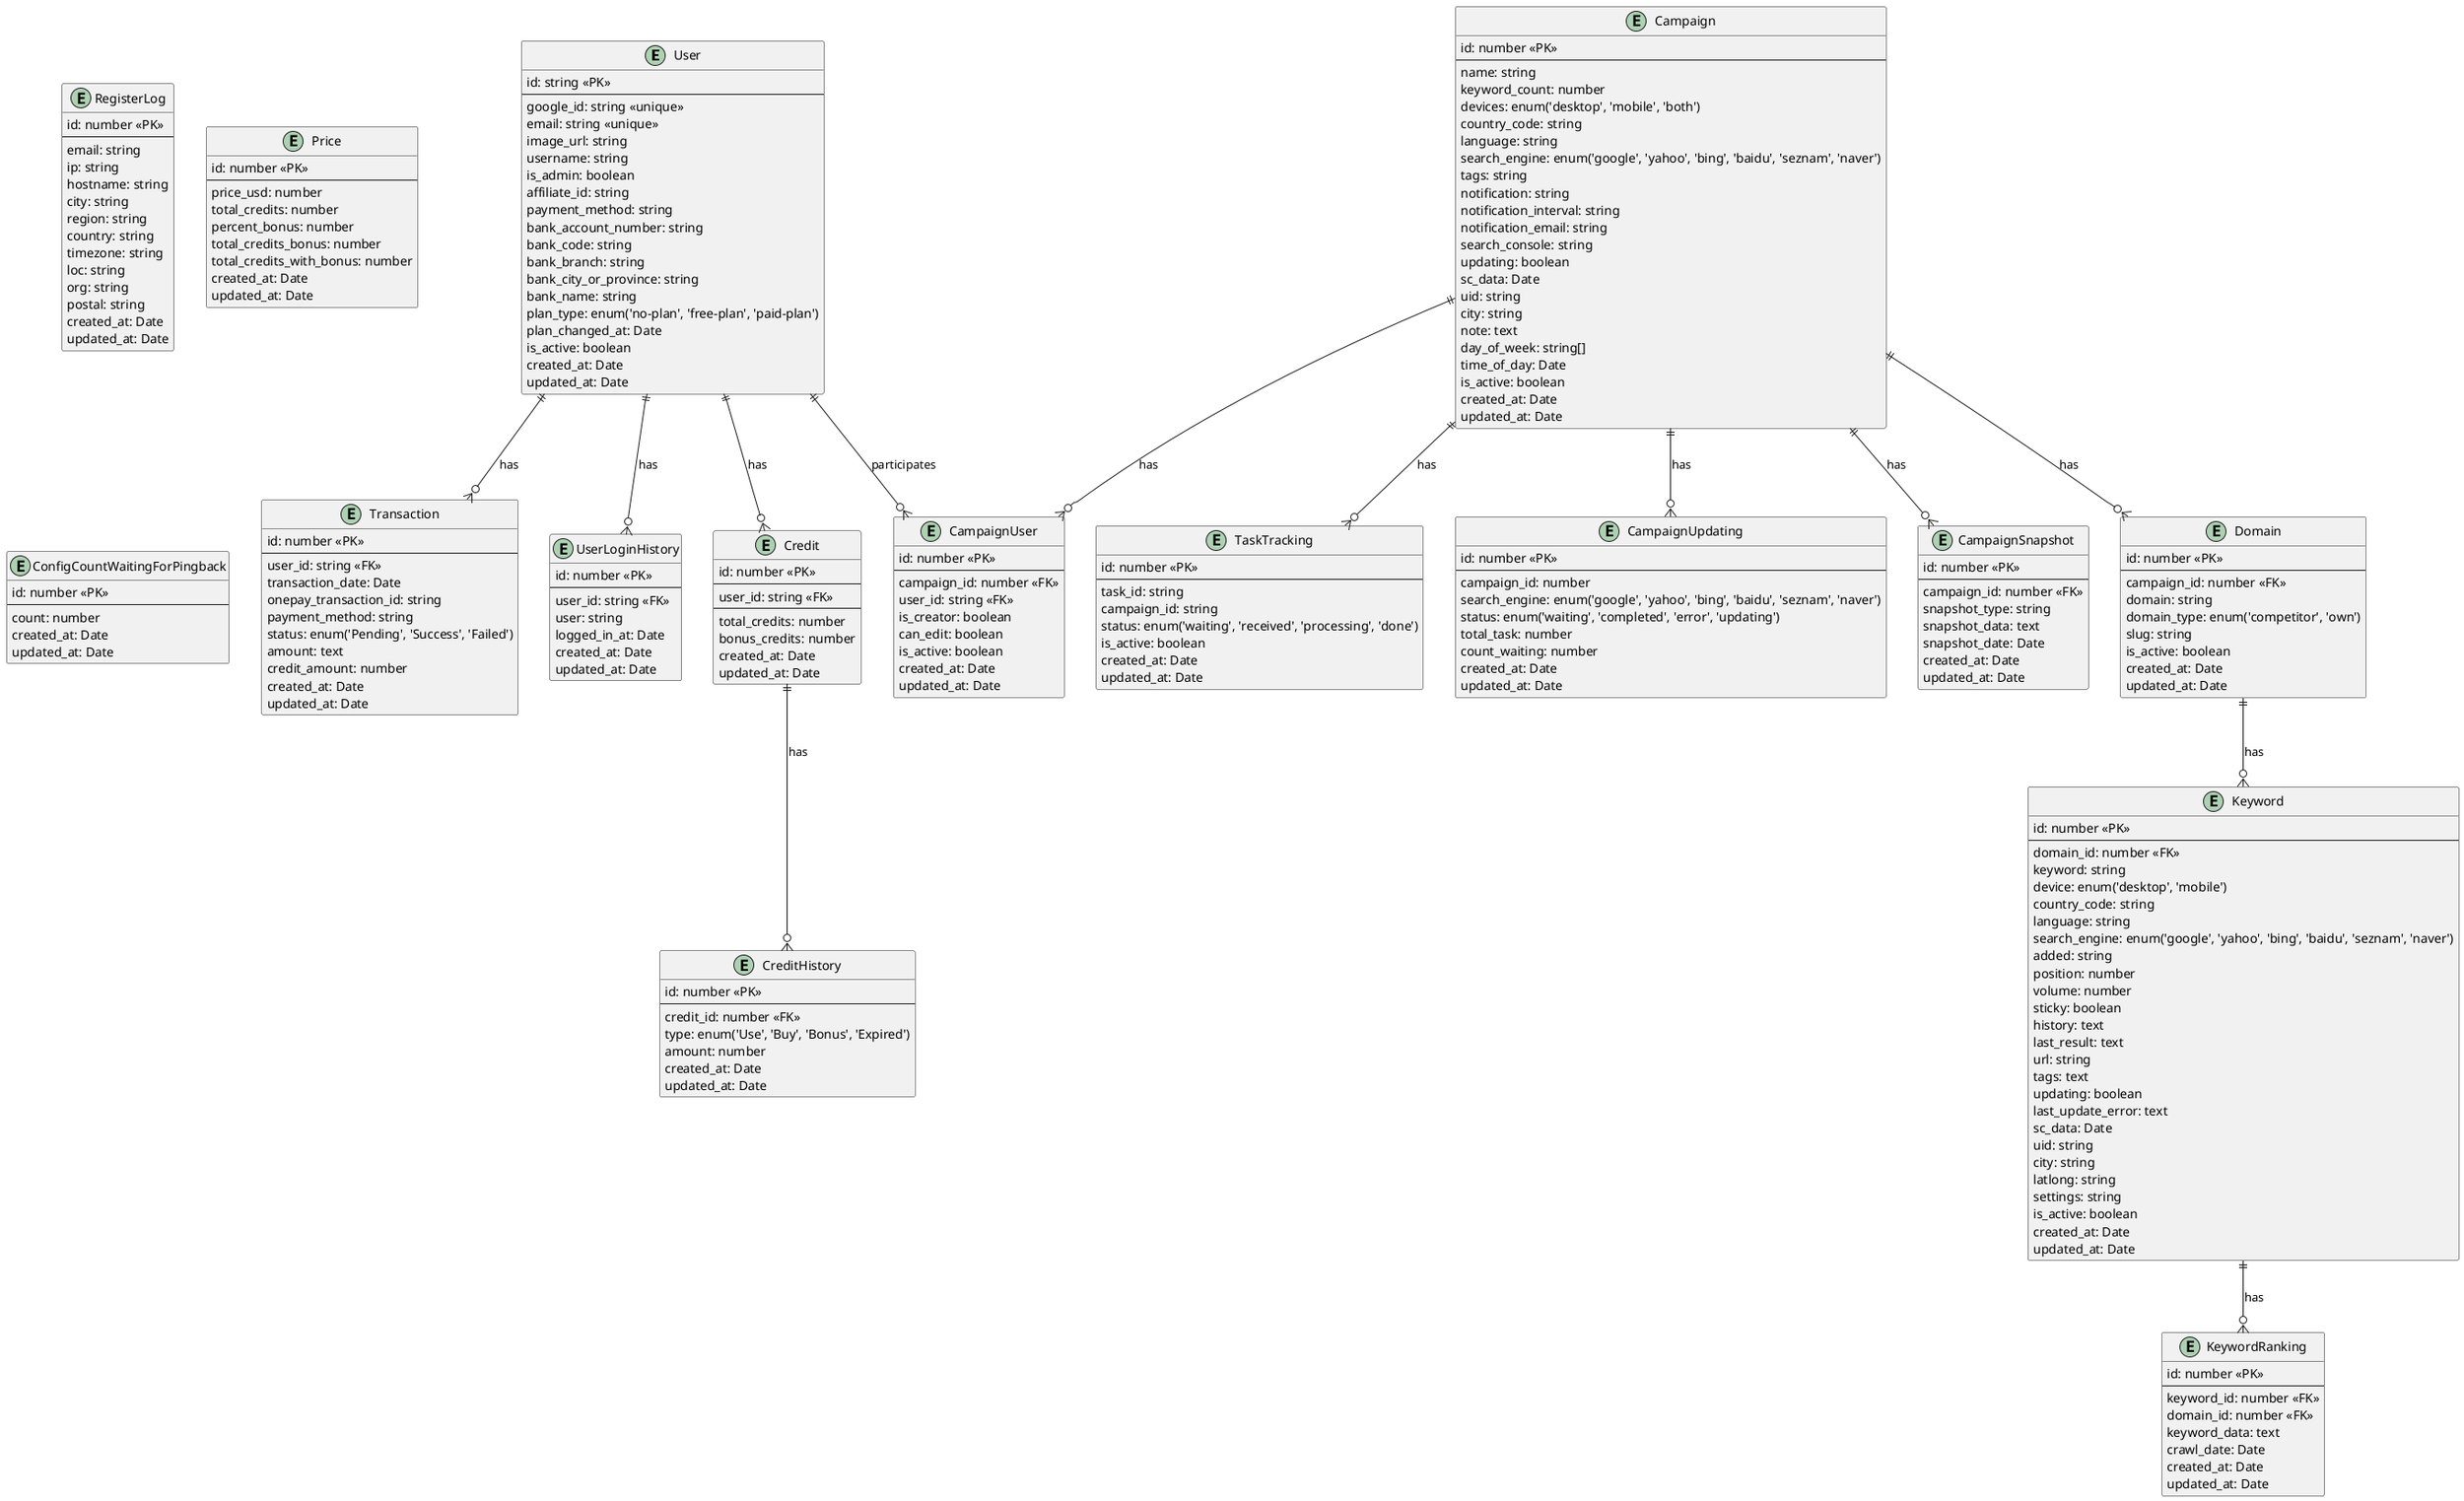 @startuml Database_ERD

' User Entity
entity "User" as user {
    id: string <<PK>>
    --
    google_id: string <<unique>>
    email: string <<unique>>
    image_url: string
    username: string
    is_admin: boolean
    affiliate_id: string
    payment_method: string
    bank_account_number: string
    bank_code: string
    bank_branch: string
    bank_city_or_province: string
    bank_name: string
    plan_type: enum('no-plan', 'free-plan', 'paid-plan')
    plan_changed_at: Date
    is_active: boolean
    created_at: Date
    updated_at: Date
}

' Credit Entity
entity "Credit" as credit {
    id: number <<PK>>
    --
    user_id: string <<FK>>
    --
    total_credits: number
    bonus_credits: number
    created_at: Date
    updated_at: Date
}

' CreditHistory Entity
entity "CreditHistory" as creditHistory {
    id: number <<PK>>
    --
    credit_id: number <<FK>>
    type: enum('Use', 'Buy', 'Bonus', 'Expired')
    amount: number
    created_at: Date
    updated_at: Date
}

' Campaign Entity
entity "Campaign" as campaign {
    id: number <<PK>>
    --
    name: string
    keyword_count: number
    devices: enum('desktop', 'mobile', 'both')
    country_code: string
    language: string
    search_engine: enum('google', 'yahoo', 'bing', 'baidu', 'seznam', 'naver')
    tags: string
    notification: string
    notification_interval: string
    notification_email: string
    search_console: string
    updating: boolean
    sc_data: Date
    uid: string
    city: string
    note: text
    day_of_week: string[]
    time_of_day: Date
    is_active: boolean
    created_at: Date
    updated_at: Date
}

' CampaignSnapshot Entity
entity "CampaignSnapshot" as campaignSnapshot {
    id: number <<PK>>
    --
    campaign_id: number <<FK>>
    snapshot_type: string
    snapshot_data: text
    snapshot_date: Date
    created_at: Date
    updated_at: Date
}

' CampaignUser Entity
entity "CampaignUser" as campaignUser {
    id: number <<PK>>
    --
    campaign_id: number <<FK>>
    user_id: string <<FK>>
    is_creator: boolean
    can_edit: boolean
    is_active: boolean
    created_at: Date
    updated_at: Date
}

' Domain Entity
entity "Domain" as domain {
    id: number <<PK>>
    --
    campaign_id: number <<FK>>
    domain: string
    domain_type: enum('competitor', 'own')
    slug: string
    is_active: boolean
    created_at: Date
    updated_at: Date
}

' Keyword Entity
entity "Keyword" as keyword {
    id: number <<PK>>
    --
    domain_id: number <<FK>>
    keyword: string
    device: enum('desktop', 'mobile')
    country_code: string
    language: string
    search_engine: enum('google', 'yahoo', 'bing', 'baidu', 'seznam', 'naver')
    added: string
    position: number
    volume: number
    sticky: boolean
    history: text
    last_result: text
    url: string
    tags: text
    updating: boolean
    last_update_error: text
    sc_data: Date
    uid: string
    city: string
    latlong: string
    settings: string
    is_active: boolean
    created_at: Date
    updated_at: Date
}

' KeywordRanking Entity
entity "KeywordRanking" as keywordRanking {
    id: number <<PK>>
    --
    keyword_id: number <<FK>>
    domain_id: number <<FK>>
    keyword_data: text
    crawl_date: Date
    created_at: Date
    updated_at: Date
}

' Transaction Entity
entity "Transaction" as transaction {
    id: number <<PK>>
    --
    user_id: string <<FK>>
    transaction_date: Date
    onepay_transaction_id: string
    payment_method: string
    status: enum('Pending', 'Success', 'Failed')
    amount: text
    credit_amount: number
    created_at: Date
    updated_at: Date
}

' UserLoginHistory Entity
entity "UserLoginHistory" as userLoginHistory {
    id: number <<PK>>
    --
    user_id: string <<FK>>
    user: string
    logged_in_at: Date
    created_at: Date
    updated_at: Date
}

' RegisterLog Entity
entity "RegisterLog" as registerLog {
    id: number <<PK>>
    --
    email: string
    ip: string
    hostname: string
    city: string
    region: string
    country: string
    timezone: string
    loc: string
    org: string
    postal: string
    created_at: Date
    updated_at: Date
}

' TaskTracking Entity
entity "TaskTracking" as taskTracking {
    id: number <<PK>>
    --
    task_id: string
    campaign_id: string
    status: enum('waiting', 'received', 'processing', 'done')
    is_active: boolean
    created_at: Date
    updated_at: Date
}

' CampaignUpdating Entity
entity "CampaignUpdating" as campaignUpdating {
    id: number <<PK>>
    --
    campaign_id: number
    search_engine: enum('google', 'yahoo', 'bing', 'baidu', 'seznam', 'naver')
    status: enum('waiting', 'completed', 'error', 'updating')
    total_task: number
    count_waiting: number
    created_at: Date
    updated_at: Date
}

' Price Entity
entity "Price" as price {
    id: number <<PK>>
    --
    price_usd: number
    total_credits: number
    percent_bonus: number
    total_credits_bonus: number
    total_credits_with_bonus: number
    created_at: Date
    updated_at: Date
}

' ConfigCountWaitingForPingback Entity
entity "ConfigCountWaitingForPingback" as configCount {
    id: number <<PK>>
    --
    count: number
    created_at: Date
    updated_at: Date
}

' Relationships
user ||--o{ credit : has
credit ||--o{ creditHistory : has
user ||--o{ transaction : has
user ||--o{ campaignUser : participates
user ||--o{ userLoginHistory : has
campaign ||--o{ campaignUser : has
campaign ||--o{ campaignSnapshot : has
campaign ||--o{ domain : has
campaign ||--o{ taskTracking : has
campaign ||--o{ campaignUpdating : has
domain ||--o{ keyword : has
keyword ||--o{ keywordRanking : has

@enduml
